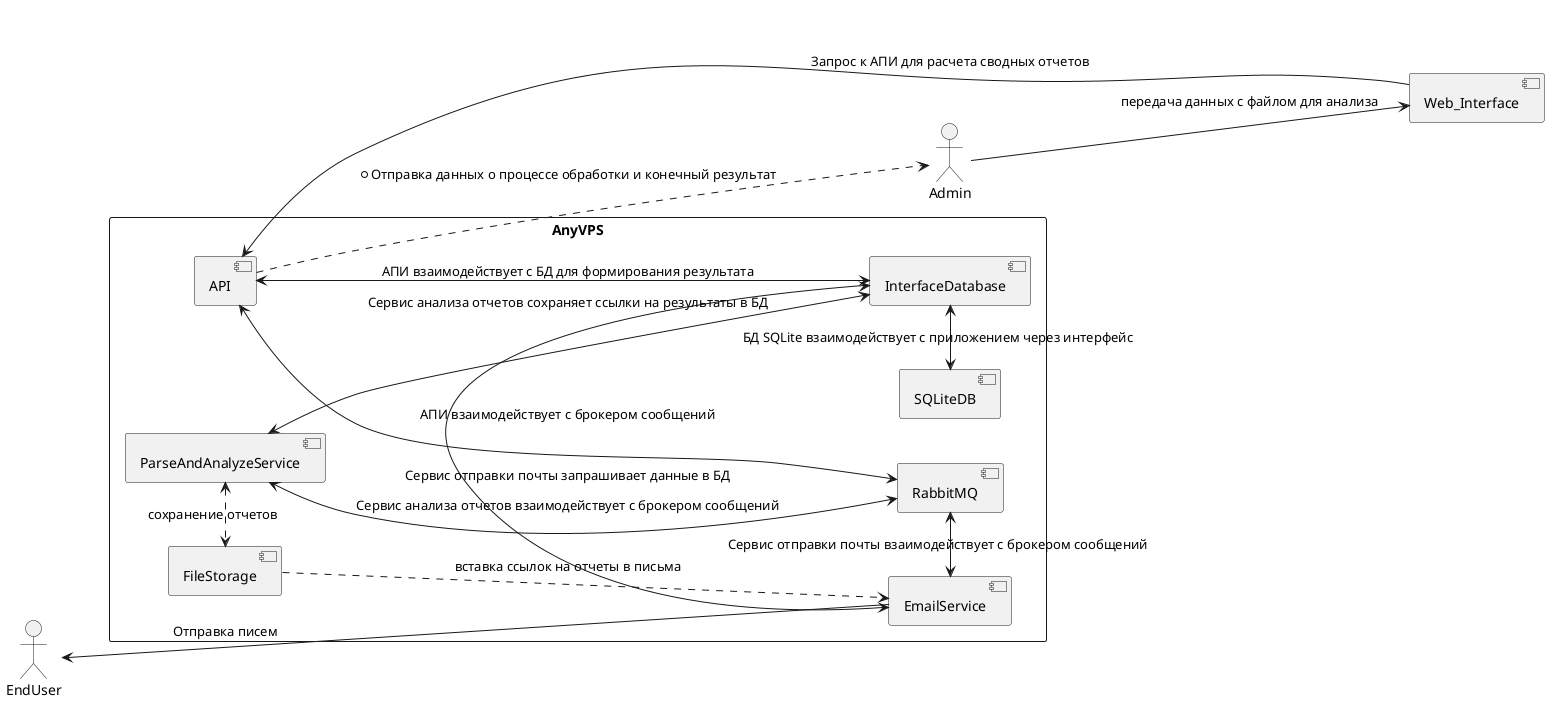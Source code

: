 @startuml

left to right direction

component Web_Interface as wbi

actor Admin

actor EndUser

rectangle AnyVPS {
    component API as api

    component InterfaceDatabase as idb

    component ParseAndAnalyzeService as pas

    component SQLiteDB as db

    component EmailService as email

    component Storage as ss

    component RabbitMQ as brocker

    component FileStorage as ss
}

wbi --> api: Запрос к АПИ для расчета сводных отчетов

Admin --> wbi:передача данных с файлом для анализа

pas <.> ss: сохранение отчетов

ss ..> email: вставка ссылок на отчеты в письма

EndUser <--- email: Отправка писем

api ..> Admin: *Отправка данных о процессе обработки и конечный результат

db <-> idb: БД SQLite взаимодействует с приложением через интерфейс
email <-> idb: Сервис отправки почты запрашивает данные в БД
pas <-> idb: Сервис анализа отчетов сохраняет ссылки на результаты в БД
api <-> idb: АПИ взаимодействует с БД для формирования результата

api <--> brocker: АПИ взаимодействует с брокером сообщений
pas <-> brocker: Сервис анализа отчетов взаимодействует с брокером сообщений
email <-> brocker: Сервис отправки почты взаимодействует с брокером сообщений


@enduml